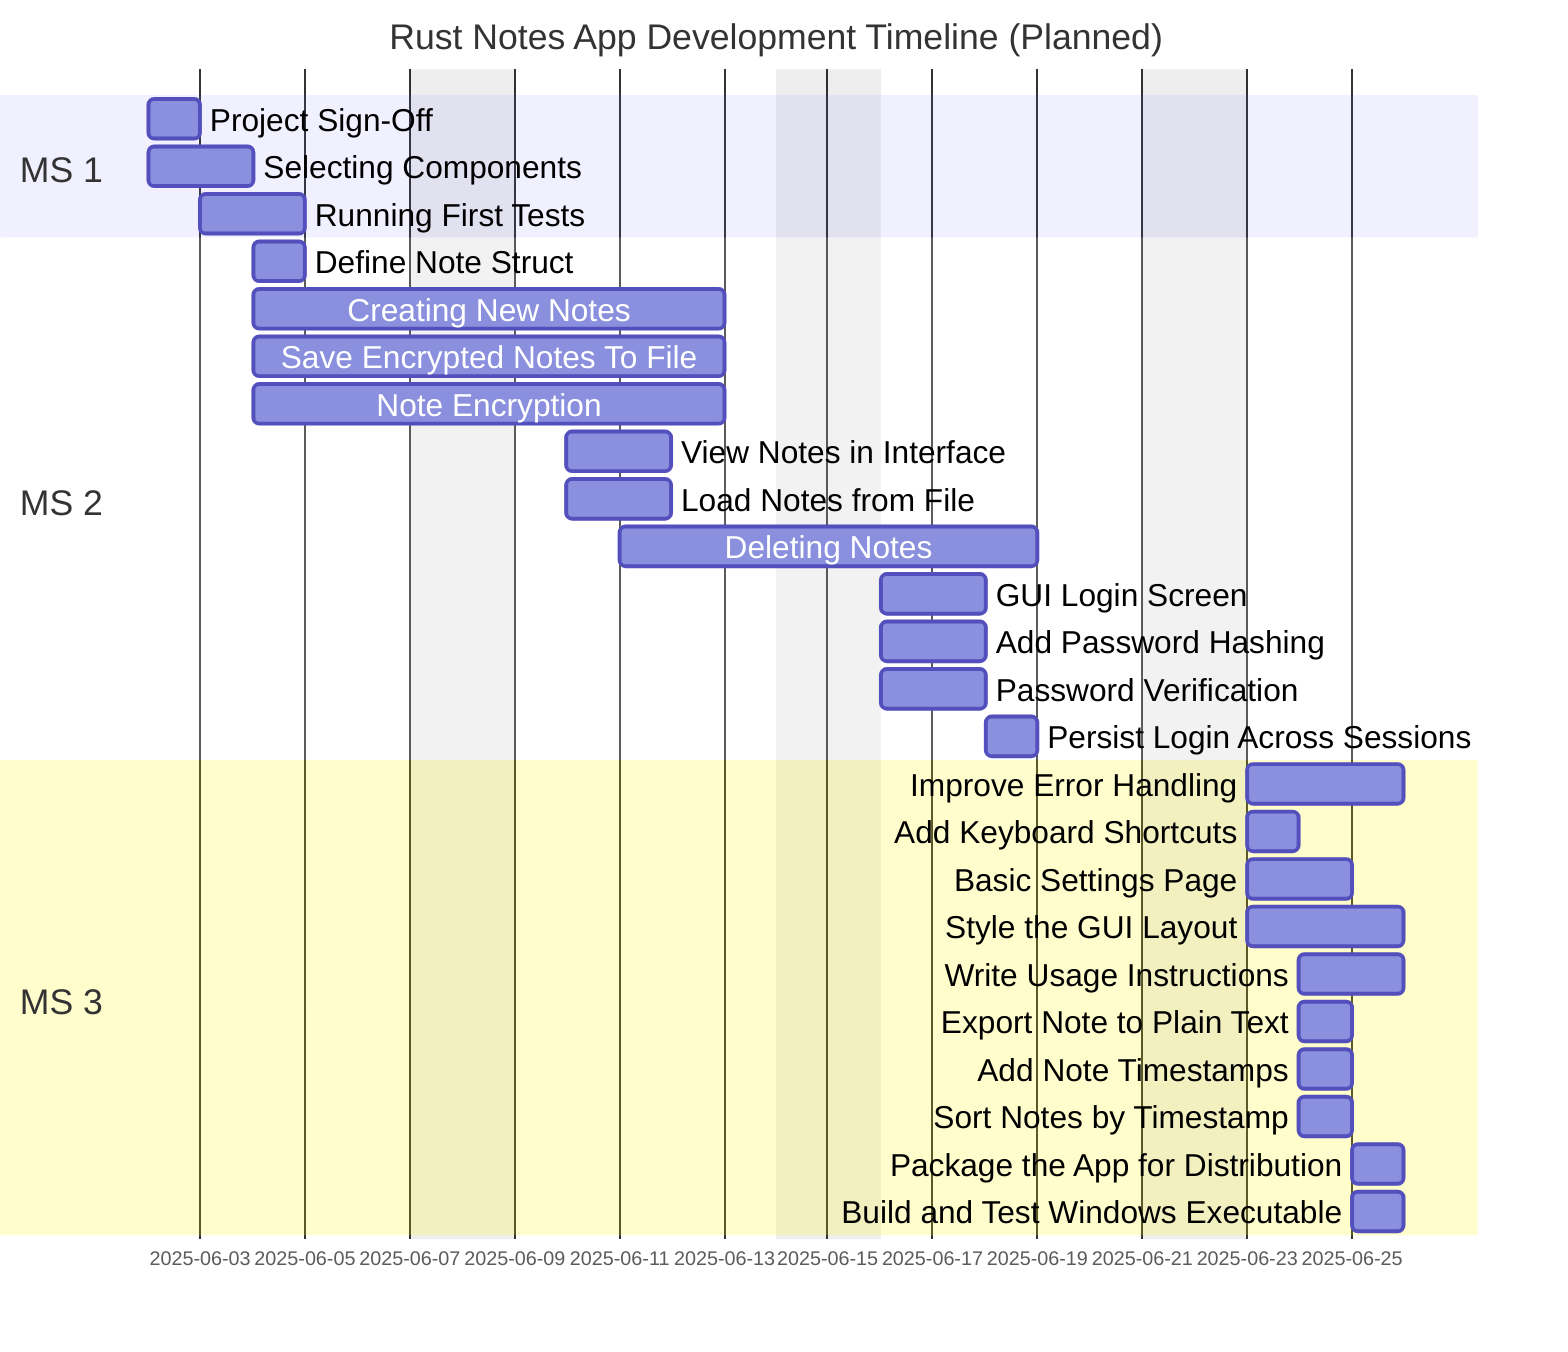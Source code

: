 %%{init: {
  'gantt': {
    'fontSize': 16,
    'sectionFontSize': 18
  }
}}%%
gantt
    todayMarker off
    excludes weekends
    title Rust Notes App Development Timeline (Planned)
    dateFormat  DD.MM.YYYY
    section MS 1
    Project Sign-Off                  :          req,  02.06.2025, 03.06.2025
    Selecting Components              :         core,  02.06.2025, 04.06.2025
    Running First Tests               :         test,  03.06.2025, 05.06.2025
    section MS 2
    Define Note Struct                :         core,   04.06.2025, 05.06.2025
    Creating New Notes                :         data,   04.06.2025, 11.06.2025
    Save Encrypted Notes To File      :         data,   04.06.2025, 11.06.2025
    Note Encryption                   :         safety, 04.06.2025, 11.06.2025
    View Notes in Interface           :         ui,     10.06.2025, 12.06.2025
    Load Notes from File              :         data,   10.06.2025, 12.06.2025
    Deleting Notes                    :         data,   11.06.2025, 17.06.2025
    GUI Login Screen                  :         ui,     16.06.2025, 18.06.2025
    Add Password Hashing              :         data,   16.06.2025, 18.06.2025
    Password Verification             :         data,   16.06.2025, 18.06.2025
    Persist Login Across Sessions     :         ux,     18.06.2025, 19.06.2025
    section MS 3
    Improve Error Handling            :         ux,     23.06.2025, 26.06.2025
    Add Keyboard Shortcuts            :         ux,     23.06.2025, 24.06.2025
    Basic Settings Page               :         ui,     23.06.2025, 25.06.2025
    Style the GUI Layout              :         ui,     23.06.2025, 26.06.2025
    Write Usage Instructions          :         doc,    24.06.2025, 26.06.2025
    Export Note to Plain Text         :         ux,     24.06.2025, 25.06.2025
    Add Note Timestamps               :         ui,     24.06.2025, 25.06.2025
    Sort Notes by Timestamp           :         ui,     24.06.2025, 25.06.2025
    Package the App for Distribution  :         final,  25.06.2025, 26.06.2025
    Build and Test Windows Executable :         final,  25.06.2025, 26.06.2025